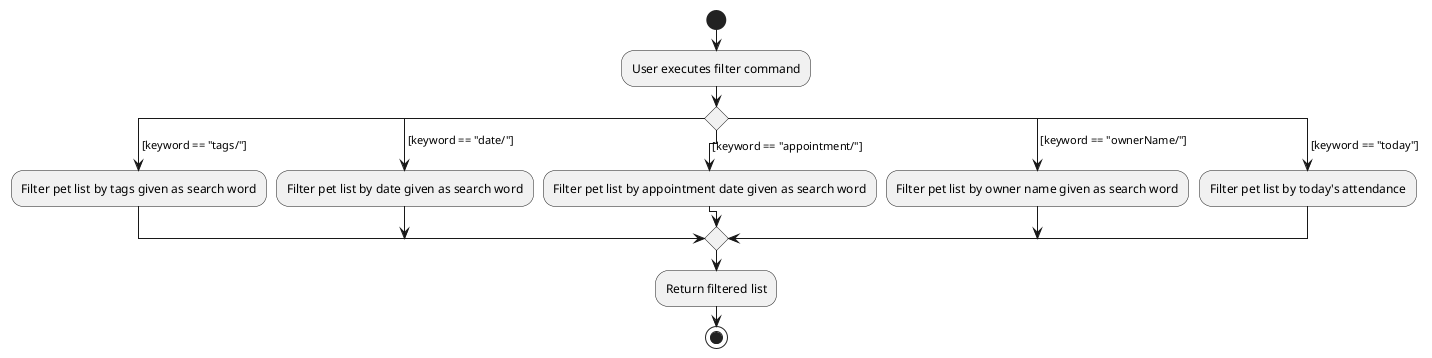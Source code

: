 @startuml
!pragma useVerticalIf on
start
:User executes filter command;
switch ()
case ( [keyword == "tags/"] )
    :Filter pet list by tags given as search word;
case ( [keyword == "date/"] )
    :Filter pet list by date given as search word;
case ( [keyword == "appointment/"] )
    :Filter pet list by appointment date given as search word;
case ( [keyword == "ownerName/"] )
    :Filter pet list by owner name given as search word;
case ( [keyword == "today"] )
    :Filter pet list by today's attendance;
endswitch

:Return filtered list;
stop

@enduml
